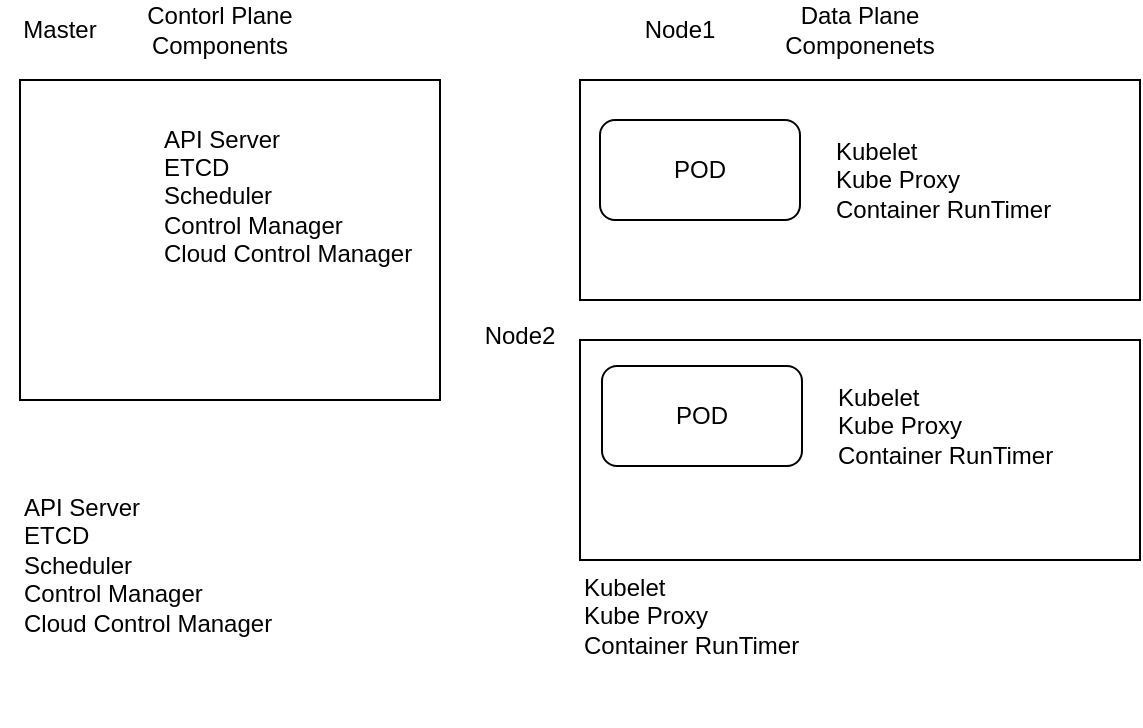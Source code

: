 <mxfile version="28.2.5">
  <diagram name="Page-1" id="MwJTaeE_4XDlnFMwa3Z8">
    <mxGraphModel dx="1011" dy="453" grid="1" gridSize="10" guides="1" tooltips="1" connect="1" arrows="1" fold="1" page="1" pageScale="1" pageWidth="827" pageHeight="1169" math="0" shadow="0">
      <root>
        <mxCell id="0" />
        <mxCell id="1" parent="0" />
        <mxCell id="p1EQK2nhMEggmiTQR9OL-2" value="" style="rounded=0;whiteSpace=wrap;html=1;" vertex="1" parent="1">
          <mxGeometry x="360" y="120" width="280" height="110" as="geometry" />
        </mxCell>
        <mxCell id="p1EQK2nhMEggmiTQR9OL-3" value="" style="rounded=0;whiteSpace=wrap;html=1;" vertex="1" parent="1">
          <mxGeometry x="80" y="120" width="210" height="160" as="geometry" />
        </mxCell>
        <mxCell id="p1EQK2nhMEggmiTQR9OL-5" value="Node1" style="text;html=1;align=center;verticalAlign=middle;whiteSpace=wrap;rounded=0;" vertex="1" parent="1">
          <mxGeometry x="380" y="80" width="60" height="30" as="geometry" />
        </mxCell>
        <mxCell id="p1EQK2nhMEggmiTQR9OL-6" value="Master" style="text;html=1;align=center;verticalAlign=middle;whiteSpace=wrap;rounded=0;" vertex="1" parent="1">
          <mxGeometry x="70" y="80" width="60" height="30" as="geometry" />
        </mxCell>
        <mxCell id="p1EQK2nhMEggmiTQR9OL-8" value="" style="rounded=1;whiteSpace=wrap;html=1;" vertex="1" parent="1">
          <mxGeometry x="370" y="140" width="100" height="50" as="geometry" />
        </mxCell>
        <mxCell id="p1EQK2nhMEggmiTQR9OL-9" value="POD" style="text;html=1;align=center;verticalAlign=middle;whiteSpace=wrap;rounded=0;" vertex="1" parent="1">
          <mxGeometry x="390" y="150" width="60" height="30" as="geometry" />
        </mxCell>
        <mxCell id="p1EQK2nhMEggmiTQR9OL-10" value="Kubelet&lt;br&gt;Kube Proxy&lt;div&gt;Container RunTimer&lt;/div&gt;" style="text;html=1;align=left;verticalAlign=middle;whiteSpace=wrap;rounded=0;" vertex="1" parent="1">
          <mxGeometry x="486" y="140" width="130" height="60" as="geometry" />
        </mxCell>
        <mxCell id="p1EQK2nhMEggmiTQR9OL-12" value="Kubelet&lt;div&gt;Kube Proxy&lt;/div&gt;&lt;div&gt;Container RunTimer&lt;/div&gt;" style="text;html=1;whiteSpace=wrap;overflow=hidden;rounded=0;" vertex="1" parent="1">
          <mxGeometry x="360" y="360" width="180" height="70" as="geometry" />
        </mxCell>
        <mxCell id="p1EQK2nhMEggmiTQR9OL-14" value="Contorl Plane&lt;div&gt;Components&lt;/div&gt;" style="text;html=1;align=center;verticalAlign=middle;whiteSpace=wrap;rounded=0;" vertex="1" parent="1">
          <mxGeometry x="130" y="80" width="100" height="30" as="geometry" />
        </mxCell>
        <mxCell id="p1EQK2nhMEggmiTQR9OL-15" value="Data Plane&lt;div&gt;Componenets&lt;/div&gt;" style="text;html=1;align=center;verticalAlign=middle;whiteSpace=wrap;rounded=0;" vertex="1" parent="1">
          <mxGeometry x="450" y="80" width="100" height="30" as="geometry" />
        </mxCell>
        <mxCell id="p1EQK2nhMEggmiTQR9OL-16" value="API Server&lt;div&gt;ETCD&lt;/div&gt;&lt;div&gt;Scheduler&lt;/div&gt;&lt;div&gt;Control Manager&lt;/div&gt;&lt;div&gt;Cloud Control Manager&lt;/div&gt;" style="text;html=1;whiteSpace=wrap;overflow=hidden;rounded=0;" vertex="1" parent="1">
          <mxGeometry x="80" y="320" width="180" height="120" as="geometry" />
        </mxCell>
        <mxCell id="p1EQK2nhMEggmiTQR9OL-17" value="API Server&lt;div&gt;ETCD&lt;/div&gt;&lt;div&gt;Scheduler&lt;/div&gt;&lt;div&gt;Control Manager&lt;/div&gt;&lt;div&gt;Cloud Control Manager&lt;/div&gt;" style="text;html=1;align=left;verticalAlign=middle;whiteSpace=wrap;rounded=0;" vertex="1" parent="1">
          <mxGeometry x="150" y="135" width="130" height="85" as="geometry" />
        </mxCell>
        <mxCell id="p1EQK2nhMEggmiTQR9OL-18" value="" style="rounded=0;whiteSpace=wrap;html=1;" vertex="1" parent="1">
          <mxGeometry x="360" y="250" width="280" height="110" as="geometry" />
        </mxCell>
        <mxCell id="p1EQK2nhMEggmiTQR9OL-19" value="" style="rounded=1;whiteSpace=wrap;html=1;" vertex="1" parent="1">
          <mxGeometry x="371" y="263" width="100" height="50" as="geometry" />
        </mxCell>
        <mxCell id="p1EQK2nhMEggmiTQR9OL-20" value="POD" style="text;html=1;align=center;verticalAlign=middle;whiteSpace=wrap;rounded=0;" vertex="1" parent="1">
          <mxGeometry x="391" y="273" width="60" height="30" as="geometry" />
        </mxCell>
        <mxCell id="p1EQK2nhMEggmiTQR9OL-21" value="Kubelet&lt;br&gt;Kube Proxy&lt;div&gt;Container RunTimer&lt;/div&gt;" style="text;html=1;align=left;verticalAlign=middle;whiteSpace=wrap;rounded=0;" vertex="1" parent="1">
          <mxGeometry x="487" y="263" width="130" height="60" as="geometry" />
        </mxCell>
        <mxCell id="p1EQK2nhMEggmiTQR9OL-22" value="Node2" style="text;html=1;align=center;verticalAlign=middle;whiteSpace=wrap;rounded=0;" vertex="1" parent="1">
          <mxGeometry x="300" y="233" width="60" height="30" as="geometry" />
        </mxCell>
      </root>
    </mxGraphModel>
  </diagram>
</mxfile>

